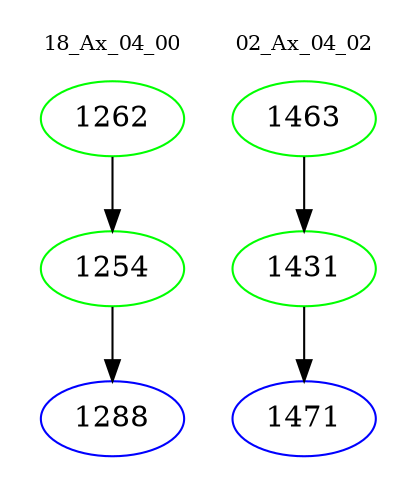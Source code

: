 digraph{
subgraph cluster_0 {
color = white
label = "18_Ax_04_00";
fontsize=10;
T0_1262 [label="1262", color="green"]
T0_1262 -> T0_1254 [color="black"]
T0_1254 [label="1254", color="green"]
T0_1254 -> T0_1288 [color="black"]
T0_1288 [label="1288", color="blue"]
}
subgraph cluster_1 {
color = white
label = "02_Ax_04_02";
fontsize=10;
T1_1463 [label="1463", color="green"]
T1_1463 -> T1_1431 [color="black"]
T1_1431 [label="1431", color="green"]
T1_1431 -> T1_1471 [color="black"]
T1_1471 [label="1471", color="blue"]
}
}

